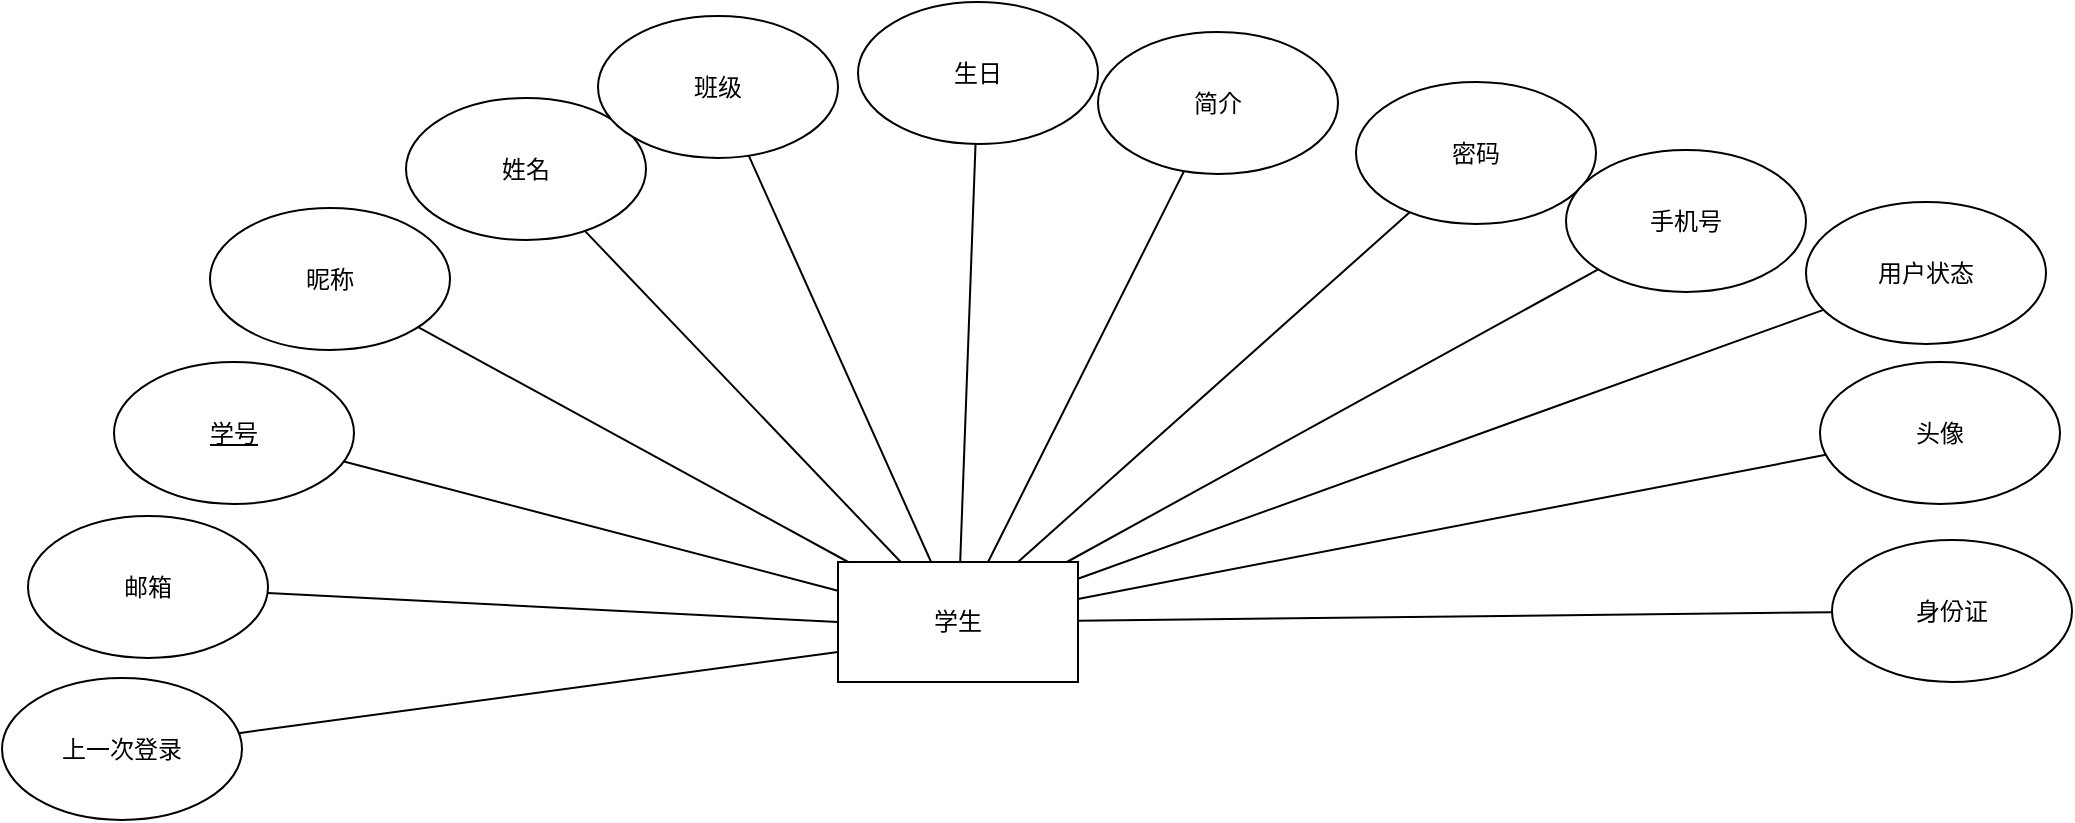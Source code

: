 <mxfile version="22.0.8" type="github">
  <diagram id="C5RBs43oDa-KdzZeNtuy" name="Page-1">
    <mxGraphModel dx="1336" dy="550" grid="0" gridSize="10" guides="1" tooltips="1" connect="1" arrows="1" fold="1" page="0" pageScale="1" pageWidth="827" pageHeight="1169" math="0" shadow="0">
      <root>
        <mxCell id="WIyWlLk6GJQsqaUBKTNV-0" />
        <mxCell id="WIyWlLk6GJQsqaUBKTNV-1" parent="WIyWlLk6GJQsqaUBKTNV-0" />
        <mxCell id="WR9GNhOOZ-P0cfF0XdGt-2" style="rounded=0;orthogonalLoop=1;jettySize=auto;html=1;endArrow=none;endFill=0;" edge="1" parent="WIyWlLk6GJQsqaUBKTNV-1" source="WR9GNhOOZ-P0cfF0XdGt-0" target="WR9GNhOOZ-P0cfF0XdGt-1">
          <mxGeometry relative="1" as="geometry" />
        </mxCell>
        <mxCell id="WR9GNhOOZ-P0cfF0XdGt-0" value="学号" style="ellipse;whiteSpace=wrap;html=1;fontStyle=4" vertex="1" parent="WIyWlLk6GJQsqaUBKTNV-1">
          <mxGeometry x="-292" y="347" width="120" height="71" as="geometry" />
        </mxCell>
        <mxCell id="WR9GNhOOZ-P0cfF0XdGt-1" value="学生" style="rounded=0;whiteSpace=wrap;html=1;" vertex="1" parent="WIyWlLk6GJQsqaUBKTNV-1">
          <mxGeometry x="70" y="447" width="120" height="60" as="geometry" />
        </mxCell>
        <mxCell id="WR9GNhOOZ-P0cfF0XdGt-4" style="edgeStyle=none;shape=connector;rounded=0;orthogonalLoop=1;jettySize=auto;html=1;labelBackgroundColor=default;strokeColor=default;align=center;verticalAlign=middle;fontFamily=Helvetica;fontSize=11;fontColor=default;endArrow=none;endFill=0;" edge="1" parent="WIyWlLk6GJQsqaUBKTNV-1" source="WR9GNhOOZ-P0cfF0XdGt-3" target="WR9GNhOOZ-P0cfF0XdGt-1">
          <mxGeometry relative="1" as="geometry" />
        </mxCell>
        <mxCell id="WR9GNhOOZ-P0cfF0XdGt-3" value="昵称" style="ellipse;whiteSpace=wrap;html=1;" vertex="1" parent="WIyWlLk6GJQsqaUBKTNV-1">
          <mxGeometry x="-244" y="270" width="120" height="71" as="geometry" />
        </mxCell>
        <mxCell id="WR9GNhOOZ-P0cfF0XdGt-6" style="edgeStyle=none;shape=connector;rounded=0;orthogonalLoop=1;jettySize=auto;html=1;labelBackgroundColor=default;strokeColor=default;align=center;verticalAlign=middle;fontFamily=Helvetica;fontSize=11;fontColor=default;endArrow=none;endFill=0;" edge="1" parent="WIyWlLk6GJQsqaUBKTNV-1" source="WR9GNhOOZ-P0cfF0XdGt-5" target="WR9GNhOOZ-P0cfF0XdGt-1">
          <mxGeometry relative="1" as="geometry" />
        </mxCell>
        <mxCell id="WR9GNhOOZ-P0cfF0XdGt-5" value="姓名" style="ellipse;whiteSpace=wrap;html=1;" vertex="1" parent="WIyWlLk6GJQsqaUBKTNV-1">
          <mxGeometry x="-146" y="215" width="120" height="71" as="geometry" />
        </mxCell>
        <mxCell id="WR9GNhOOZ-P0cfF0XdGt-12" style="edgeStyle=none;shape=connector;rounded=0;orthogonalLoop=1;jettySize=auto;html=1;labelBackgroundColor=default;strokeColor=default;align=center;verticalAlign=middle;fontFamily=Helvetica;fontSize=11;fontColor=default;endArrow=none;endFill=0;" edge="1" parent="WIyWlLk6GJQsqaUBKTNV-1" source="WR9GNhOOZ-P0cfF0XdGt-7" target="WR9GNhOOZ-P0cfF0XdGt-1">
          <mxGeometry relative="1" as="geometry" />
        </mxCell>
        <mxCell id="WR9GNhOOZ-P0cfF0XdGt-7" value="班级" style="ellipse;whiteSpace=wrap;html=1;" vertex="1" parent="WIyWlLk6GJQsqaUBKTNV-1">
          <mxGeometry x="-50" y="174" width="120" height="71" as="geometry" />
        </mxCell>
        <mxCell id="WR9GNhOOZ-P0cfF0XdGt-13" style="edgeStyle=none;shape=connector;rounded=0;orthogonalLoop=1;jettySize=auto;html=1;labelBackgroundColor=default;strokeColor=default;align=center;verticalAlign=middle;fontFamily=Helvetica;fontSize=11;fontColor=default;endArrow=none;endFill=0;" edge="1" parent="WIyWlLk6GJQsqaUBKTNV-1" source="WR9GNhOOZ-P0cfF0XdGt-9" target="WR9GNhOOZ-P0cfF0XdGt-1">
          <mxGeometry relative="1" as="geometry" />
        </mxCell>
        <mxCell id="WR9GNhOOZ-P0cfF0XdGt-9" value="生日" style="ellipse;whiteSpace=wrap;html=1;" vertex="1" parent="WIyWlLk6GJQsqaUBKTNV-1">
          <mxGeometry x="80" y="167" width="120" height="71" as="geometry" />
        </mxCell>
        <mxCell id="WR9GNhOOZ-P0cfF0XdGt-15" style="edgeStyle=none;shape=connector;rounded=0;orthogonalLoop=1;jettySize=auto;html=1;labelBackgroundColor=default;strokeColor=default;align=center;verticalAlign=middle;fontFamily=Helvetica;fontSize=11;fontColor=default;endArrow=none;endFill=0;" edge="1" parent="WIyWlLk6GJQsqaUBKTNV-1" source="WR9GNhOOZ-P0cfF0XdGt-14" target="WR9GNhOOZ-P0cfF0XdGt-1">
          <mxGeometry relative="1" as="geometry" />
        </mxCell>
        <mxCell id="WR9GNhOOZ-P0cfF0XdGt-14" value="简介" style="ellipse;whiteSpace=wrap;html=1;" vertex="1" parent="WIyWlLk6GJQsqaUBKTNV-1">
          <mxGeometry x="200" y="182" width="120" height="71" as="geometry" />
        </mxCell>
        <mxCell id="WR9GNhOOZ-P0cfF0XdGt-17" style="edgeStyle=none;shape=connector;rounded=0;orthogonalLoop=1;jettySize=auto;html=1;entryX=0.75;entryY=0;entryDx=0;entryDy=0;labelBackgroundColor=default;strokeColor=default;align=center;verticalAlign=middle;fontFamily=Helvetica;fontSize=11;fontColor=default;endArrow=none;endFill=0;" edge="1" parent="WIyWlLk6GJQsqaUBKTNV-1" source="WR9GNhOOZ-P0cfF0XdGt-16" target="WR9GNhOOZ-P0cfF0XdGt-1">
          <mxGeometry relative="1" as="geometry" />
        </mxCell>
        <mxCell id="WR9GNhOOZ-P0cfF0XdGt-16" value="密码" style="ellipse;whiteSpace=wrap;html=1;" vertex="1" parent="WIyWlLk6GJQsqaUBKTNV-1">
          <mxGeometry x="329" y="207" width="120" height="71" as="geometry" />
        </mxCell>
        <mxCell id="WR9GNhOOZ-P0cfF0XdGt-19" style="edgeStyle=none;shape=connector;rounded=0;orthogonalLoop=1;jettySize=auto;html=1;labelBackgroundColor=default;strokeColor=default;align=center;verticalAlign=middle;fontFamily=Helvetica;fontSize=11;fontColor=default;endArrow=none;endFill=0;" edge="1" parent="WIyWlLk6GJQsqaUBKTNV-1" source="WR9GNhOOZ-P0cfF0XdGt-18" target="WR9GNhOOZ-P0cfF0XdGt-1">
          <mxGeometry relative="1" as="geometry" />
        </mxCell>
        <mxCell id="WR9GNhOOZ-P0cfF0XdGt-18" value="手机号" style="ellipse;whiteSpace=wrap;html=1;" vertex="1" parent="WIyWlLk6GJQsqaUBKTNV-1">
          <mxGeometry x="434" y="241" width="120" height="71" as="geometry" />
        </mxCell>
        <mxCell id="WR9GNhOOZ-P0cfF0XdGt-21" style="edgeStyle=none;shape=connector;rounded=0;orthogonalLoop=1;jettySize=auto;html=1;labelBackgroundColor=default;strokeColor=default;align=center;verticalAlign=middle;fontFamily=Helvetica;fontSize=11;fontColor=default;endArrow=none;endFill=0;" edge="1" parent="WIyWlLk6GJQsqaUBKTNV-1" source="WR9GNhOOZ-P0cfF0XdGt-20" target="WR9GNhOOZ-P0cfF0XdGt-1">
          <mxGeometry relative="1" as="geometry" />
        </mxCell>
        <mxCell id="WR9GNhOOZ-P0cfF0XdGt-20" value="用户状态" style="ellipse;whiteSpace=wrap;html=1;" vertex="1" parent="WIyWlLk6GJQsqaUBKTNV-1">
          <mxGeometry x="554" y="267" width="120" height="71" as="geometry" />
        </mxCell>
        <mxCell id="WR9GNhOOZ-P0cfF0XdGt-23" style="edgeStyle=none;shape=connector;rounded=0;orthogonalLoop=1;jettySize=auto;html=1;labelBackgroundColor=default;strokeColor=default;align=center;verticalAlign=middle;fontFamily=Helvetica;fontSize=11;fontColor=default;endArrow=none;endFill=0;" edge="1" parent="WIyWlLk6GJQsqaUBKTNV-1" source="WR9GNhOOZ-P0cfF0XdGt-22" target="WR9GNhOOZ-P0cfF0XdGt-1">
          <mxGeometry relative="1" as="geometry" />
        </mxCell>
        <mxCell id="WR9GNhOOZ-P0cfF0XdGt-22" value="头像" style="ellipse;whiteSpace=wrap;html=1;" vertex="1" parent="WIyWlLk6GJQsqaUBKTNV-1">
          <mxGeometry x="561" y="347" width="120" height="71" as="geometry" />
        </mxCell>
        <mxCell id="WR9GNhOOZ-P0cfF0XdGt-25" style="edgeStyle=none;shape=connector;rounded=0;orthogonalLoop=1;jettySize=auto;html=1;labelBackgroundColor=default;strokeColor=default;align=center;verticalAlign=middle;fontFamily=Helvetica;fontSize=11;fontColor=default;endArrow=none;endFill=0;" edge="1" parent="WIyWlLk6GJQsqaUBKTNV-1" source="WR9GNhOOZ-P0cfF0XdGt-24" target="WR9GNhOOZ-P0cfF0XdGt-1">
          <mxGeometry relative="1" as="geometry" />
        </mxCell>
        <mxCell id="WR9GNhOOZ-P0cfF0XdGt-24" value="身份证" style="ellipse;whiteSpace=wrap;html=1;" vertex="1" parent="WIyWlLk6GJQsqaUBKTNV-1">
          <mxGeometry x="567" y="436" width="120" height="71" as="geometry" />
        </mxCell>
        <mxCell id="WR9GNhOOZ-P0cfF0XdGt-27" style="edgeStyle=none;shape=connector;rounded=0;orthogonalLoop=1;jettySize=auto;html=1;entryX=0;entryY=0.5;entryDx=0;entryDy=0;labelBackgroundColor=default;strokeColor=default;align=center;verticalAlign=middle;fontFamily=Helvetica;fontSize=11;fontColor=default;endArrow=none;endFill=0;" edge="1" parent="WIyWlLk6GJQsqaUBKTNV-1" source="WR9GNhOOZ-P0cfF0XdGt-26" target="WR9GNhOOZ-P0cfF0XdGt-1">
          <mxGeometry relative="1" as="geometry" />
        </mxCell>
        <mxCell id="WR9GNhOOZ-P0cfF0XdGt-26" value="邮箱" style="ellipse;whiteSpace=wrap;html=1;" vertex="1" parent="WIyWlLk6GJQsqaUBKTNV-1">
          <mxGeometry x="-335" y="424" width="120" height="71" as="geometry" />
        </mxCell>
        <mxCell id="WR9GNhOOZ-P0cfF0XdGt-29" style="edgeStyle=none;shape=connector;rounded=0;orthogonalLoop=1;jettySize=auto;html=1;entryX=0;entryY=0.75;entryDx=0;entryDy=0;labelBackgroundColor=default;strokeColor=default;align=center;verticalAlign=middle;fontFamily=Helvetica;fontSize=11;fontColor=default;endArrow=none;endFill=0;" edge="1" parent="WIyWlLk6GJQsqaUBKTNV-1" source="WR9GNhOOZ-P0cfF0XdGt-28" target="WR9GNhOOZ-P0cfF0XdGt-1">
          <mxGeometry relative="1" as="geometry" />
        </mxCell>
        <mxCell id="WR9GNhOOZ-P0cfF0XdGt-28" value="上一次登录" style="ellipse;whiteSpace=wrap;html=1;" vertex="1" parent="WIyWlLk6GJQsqaUBKTNV-1">
          <mxGeometry x="-348" y="505" width="120" height="71" as="geometry" />
        </mxCell>
      </root>
    </mxGraphModel>
  </diagram>
</mxfile>
